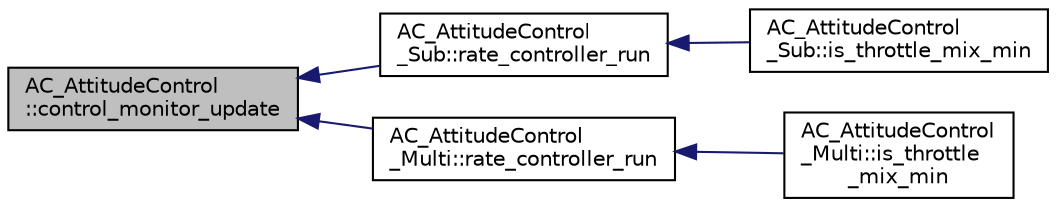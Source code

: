 digraph "AC_AttitudeControl::control_monitor_update"
{
 // INTERACTIVE_SVG=YES
  edge [fontname="Helvetica",fontsize="10",labelfontname="Helvetica",labelfontsize="10"];
  node [fontname="Helvetica",fontsize="10",shape=record];
  rankdir="LR";
  Node1 [label="AC_AttitudeControl\l::control_monitor_update",height=0.2,width=0.4,color="black", fillcolor="grey75", style="filled", fontcolor="black"];
  Node1 -> Node2 [dir="back",color="midnightblue",fontsize="10",style="solid",fontname="Helvetica"];
  Node2 [label="AC_AttitudeControl\l_Sub::rate_controller_run",height=0.2,width=0.4,color="black", fillcolor="white", style="filled",URL="$classAC__AttitudeControl__Sub.html#a448de11eb6f1caa81c9195c8e958ca37"];
  Node2 -> Node3 [dir="back",color="midnightblue",fontsize="10",style="solid",fontname="Helvetica"];
  Node3 [label="AC_AttitudeControl\l_Sub::is_throttle_mix_min",height=0.2,width=0.4,color="black", fillcolor="white", style="filled",URL="$classAC__AttitudeControl__Sub.html#a5d384f89e97c92b0c0d62277b2de982e"];
  Node1 -> Node4 [dir="back",color="midnightblue",fontsize="10",style="solid",fontname="Helvetica"];
  Node4 [label="AC_AttitudeControl\l_Multi::rate_controller_run",height=0.2,width=0.4,color="black", fillcolor="white", style="filled",URL="$classAC__AttitudeControl__Multi.html#a5b0f032a592442fb04a83ac254442b4c"];
  Node4 -> Node5 [dir="back",color="midnightblue",fontsize="10",style="solid",fontname="Helvetica"];
  Node5 [label="AC_AttitudeControl\l_Multi::is_throttle\l_mix_min",height=0.2,width=0.4,color="black", fillcolor="white", style="filled",URL="$classAC__AttitudeControl__Multi.html#a6318b45690210c7514bb5aae5dfd0904"];
}
